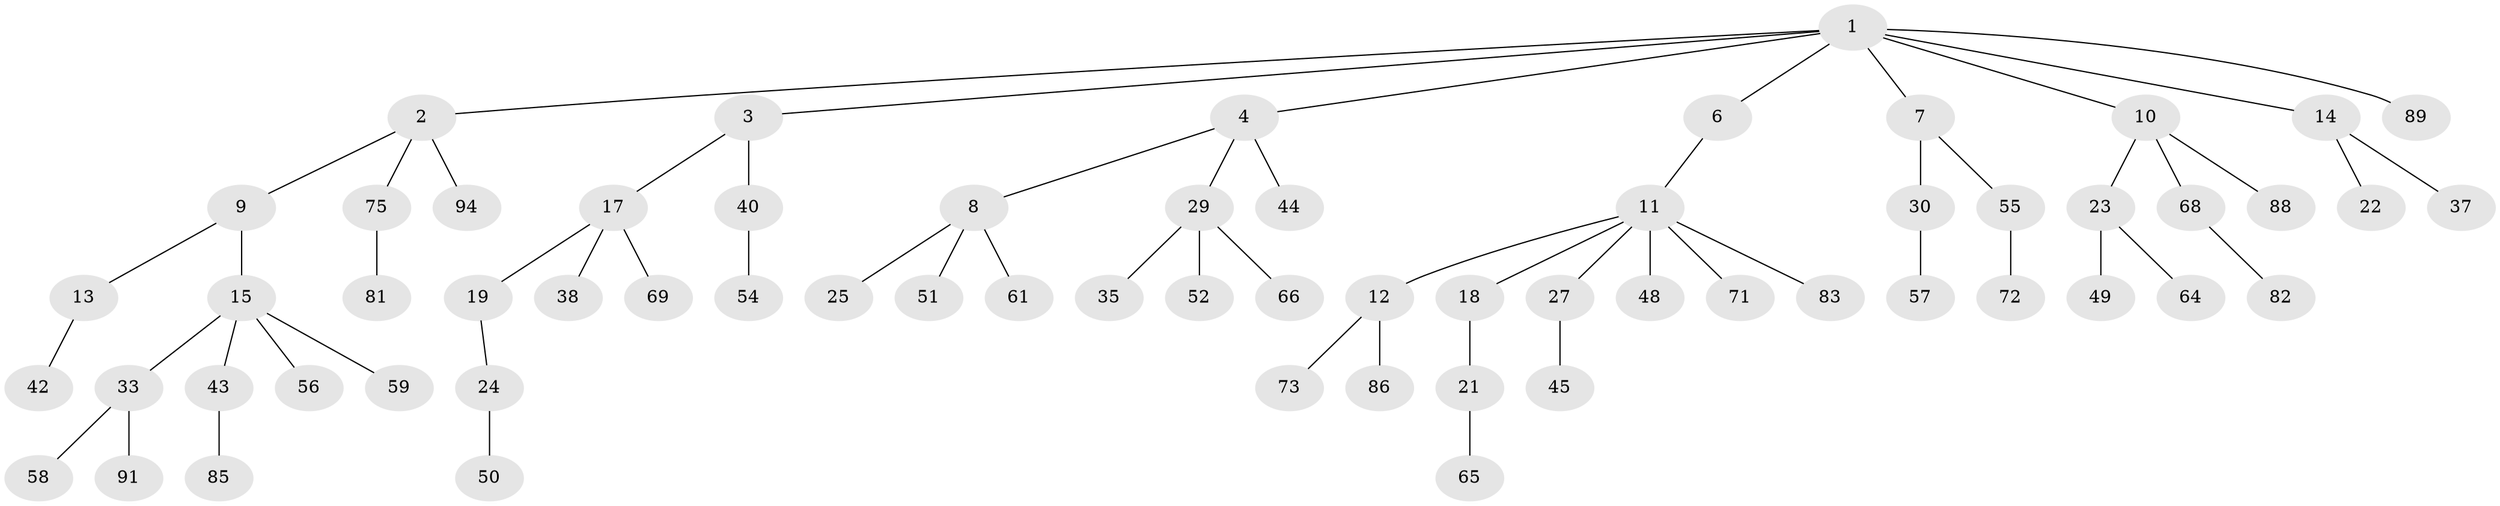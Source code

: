 // original degree distribution, {6: 0.010526315789473684, 4: 0.10526315789473684, 2: 0.23157894736842105, 5: 0.010526315789473684, 3: 0.1368421052631579, 7: 0.010526315789473684, 1: 0.49473684210526314}
// Generated by graph-tools (version 1.1) at 2025/11/02/27/25 16:11:29]
// undirected, 64 vertices, 63 edges
graph export_dot {
graph [start="1"]
  node [color=gray90,style=filled];
  1 [super="+5"];
  2 [super="+26"];
  3 [super="+70"];
  4 [super="+36"];
  6;
  7 [super="+63"];
  8 [super="+90"];
  9 [super="+16"];
  10 [super="+28"];
  11 [super="+31"];
  12 [super="+77"];
  13 [super="+62"];
  14;
  15 [super="+20"];
  17 [super="+41"];
  18 [super="+95"];
  19;
  21 [super="+34"];
  22 [super="+47"];
  23 [super="+32"];
  24;
  25;
  27 [super="+39"];
  29 [super="+60"];
  30 [super="+53"];
  33 [super="+78"];
  35;
  37 [super="+84"];
  38 [super="+79"];
  40 [super="+46"];
  42;
  43 [super="+76"];
  44;
  45;
  48;
  49;
  50;
  51;
  52;
  54;
  55 [super="+67"];
  56;
  57;
  58;
  59;
  61 [super="+80"];
  64;
  65;
  66;
  68 [super="+74"];
  69;
  71;
  72 [super="+87"];
  73;
  75 [super="+92"];
  81 [super="+93"];
  82;
  83;
  85;
  86;
  88;
  89;
  91;
  94;
  1 -- 2;
  1 -- 3;
  1 -- 4;
  1 -- 6;
  1 -- 7;
  1 -- 89;
  1 -- 10;
  1 -- 14;
  2 -- 9;
  2 -- 94;
  2 -- 75;
  3 -- 17;
  3 -- 40;
  4 -- 8;
  4 -- 29;
  4 -- 44;
  6 -- 11;
  7 -- 30;
  7 -- 55;
  8 -- 25;
  8 -- 51;
  8 -- 61;
  9 -- 13;
  9 -- 15;
  10 -- 23;
  10 -- 88;
  10 -- 68;
  11 -- 12;
  11 -- 18;
  11 -- 27;
  11 -- 71;
  11 -- 83;
  11 -- 48;
  12 -- 73;
  12 -- 86;
  13 -- 42;
  14 -- 22;
  14 -- 37;
  15 -- 59;
  15 -- 56;
  15 -- 33;
  15 -- 43;
  17 -- 19;
  17 -- 38;
  17 -- 69;
  18 -- 21;
  19 -- 24;
  21 -- 65;
  23 -- 64;
  23 -- 49;
  24 -- 50;
  27 -- 45;
  29 -- 35;
  29 -- 52;
  29 -- 66;
  30 -- 57;
  33 -- 58;
  33 -- 91;
  40 -- 54;
  43 -- 85;
  55 -- 72;
  68 -- 82;
  75 -- 81;
}
